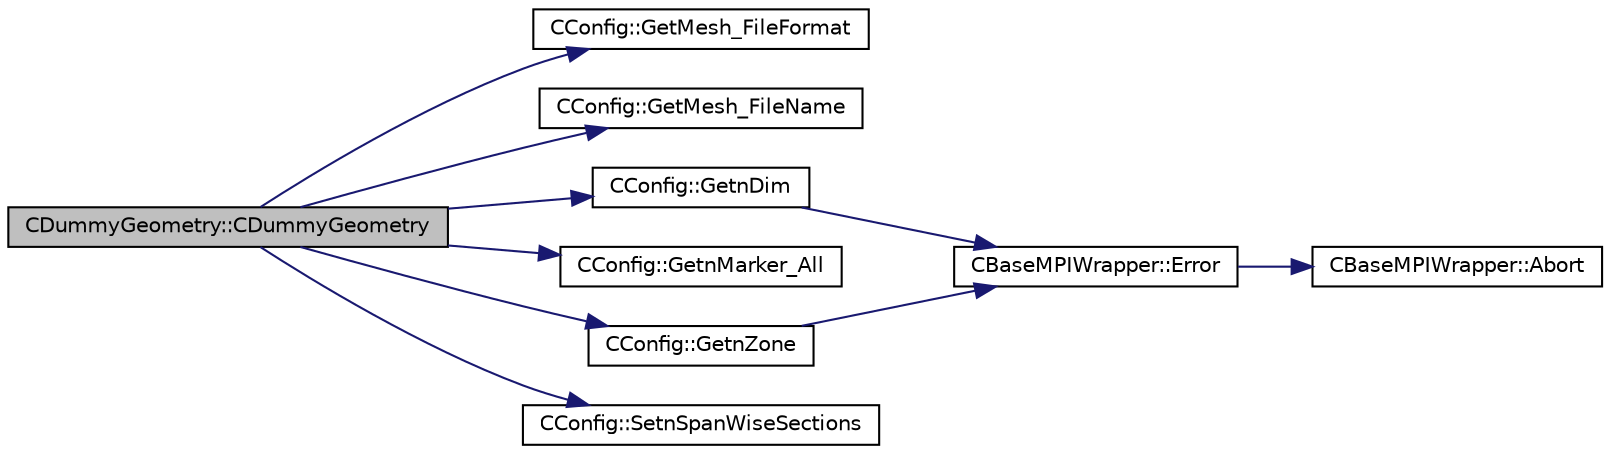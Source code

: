 digraph "CDummyGeometry::CDummyGeometry"
{
 // LATEX_PDF_SIZE
  edge [fontname="Helvetica",fontsize="10",labelfontname="Helvetica",labelfontsize="10"];
  node [fontname="Helvetica",fontsize="10",shape=record];
  rankdir="LR";
  Node1 [label="CDummyGeometry::CDummyGeometry",height=0.2,width=0.4,color="black", fillcolor="grey75", style="filled", fontcolor="black",tooltip="Constructor of the class."];
  Node1 -> Node2 [color="midnightblue",fontsize="10",style="solid",fontname="Helvetica"];
  Node2 [label="CConfig::GetMesh_FileFormat",height=0.2,width=0.4,color="black", fillcolor="white", style="filled",URL="$classCConfig.html#a8e3cd051652fcd2a642ec3591b34ec53",tooltip="Get the format of the input/output grid."];
  Node1 -> Node3 [color="midnightblue",fontsize="10",style="solid",fontname="Helvetica"];
  Node3 [label="CConfig::GetMesh_FileName",height=0.2,width=0.4,color="black", fillcolor="white", style="filled",URL="$classCConfig.html#adaa7bfcd974eb962594dff876d795f1a",tooltip="Get name of the input grid."];
  Node1 -> Node4 [color="midnightblue",fontsize="10",style="solid",fontname="Helvetica"];
  Node4 [label="CConfig::GetnDim",height=0.2,width=0.4,color="black", fillcolor="white", style="filled",URL="$classCConfig.html#a3319ba2443ebe1c18080d12a8e751083",tooltip="Gets the number of dimensions in the mesh file."];
  Node4 -> Node5 [color="midnightblue",fontsize="10",style="solid",fontname="Helvetica"];
  Node5 [label="CBaseMPIWrapper::Error",height=0.2,width=0.4,color="black", fillcolor="white", style="filled",URL="$classCBaseMPIWrapper.html#a04457c47629bda56704e6a8804833eeb",tooltip=" "];
  Node5 -> Node6 [color="midnightblue",fontsize="10",style="solid",fontname="Helvetica"];
  Node6 [label="CBaseMPIWrapper::Abort",height=0.2,width=0.4,color="black", fillcolor="white", style="filled",URL="$classCBaseMPIWrapper.html#af7297d861dca86b45cf561b6ab642e8f",tooltip=" "];
  Node1 -> Node7 [color="midnightblue",fontsize="10",style="solid",fontname="Helvetica"];
  Node7 [label="CConfig::GetnMarker_All",height=0.2,width=0.4,color="black", fillcolor="white", style="filled",URL="$classCConfig.html#a459dee039e618d21a5d78db61c221240",tooltip="Get the total number of boundary markers of the local process including send/receive domains."];
  Node1 -> Node8 [color="midnightblue",fontsize="10",style="solid",fontname="Helvetica"];
  Node8 [label="CConfig::GetnZone",height=0.2,width=0.4,color="black", fillcolor="white", style="filled",URL="$classCConfig.html#a33f1af516d14a4d3815b577c37398773",tooltip="Gets the number of zones in the mesh file."];
  Node8 -> Node5 [color="midnightblue",fontsize="10",style="solid",fontname="Helvetica"];
  Node1 -> Node9 [color="midnightblue",fontsize="10",style="solid",fontname="Helvetica"];
  Node9 [label="CConfig::SetnSpanWiseSections",height=0.2,width=0.4,color="black", fillcolor="white", style="filled",URL="$classCConfig.html#ab5e52685061a782a735e43cf371d9473",tooltip="set number span-wise sections to compute 3D BC and performance for turbomachinery."];
}
